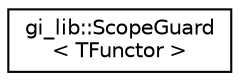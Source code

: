 digraph "Graphical Class Hierarchy"
{
  edge [fontname="Helvetica",fontsize="10",labelfontname="Helvetica",labelfontsize="10"];
  node [fontname="Helvetica",fontsize="10",shape=record];
  rankdir="LR";
  Node1 [label="gi_lib::ScopeGuard\l\< TFunctor \>",height=0.2,width=0.4,color="black", fillcolor="white", style="filled",URL="$classgi__lib_1_1_scope_guard.html",tooltip="Guards that executes a routine upon destruction unless it was dismissed. "];
}
